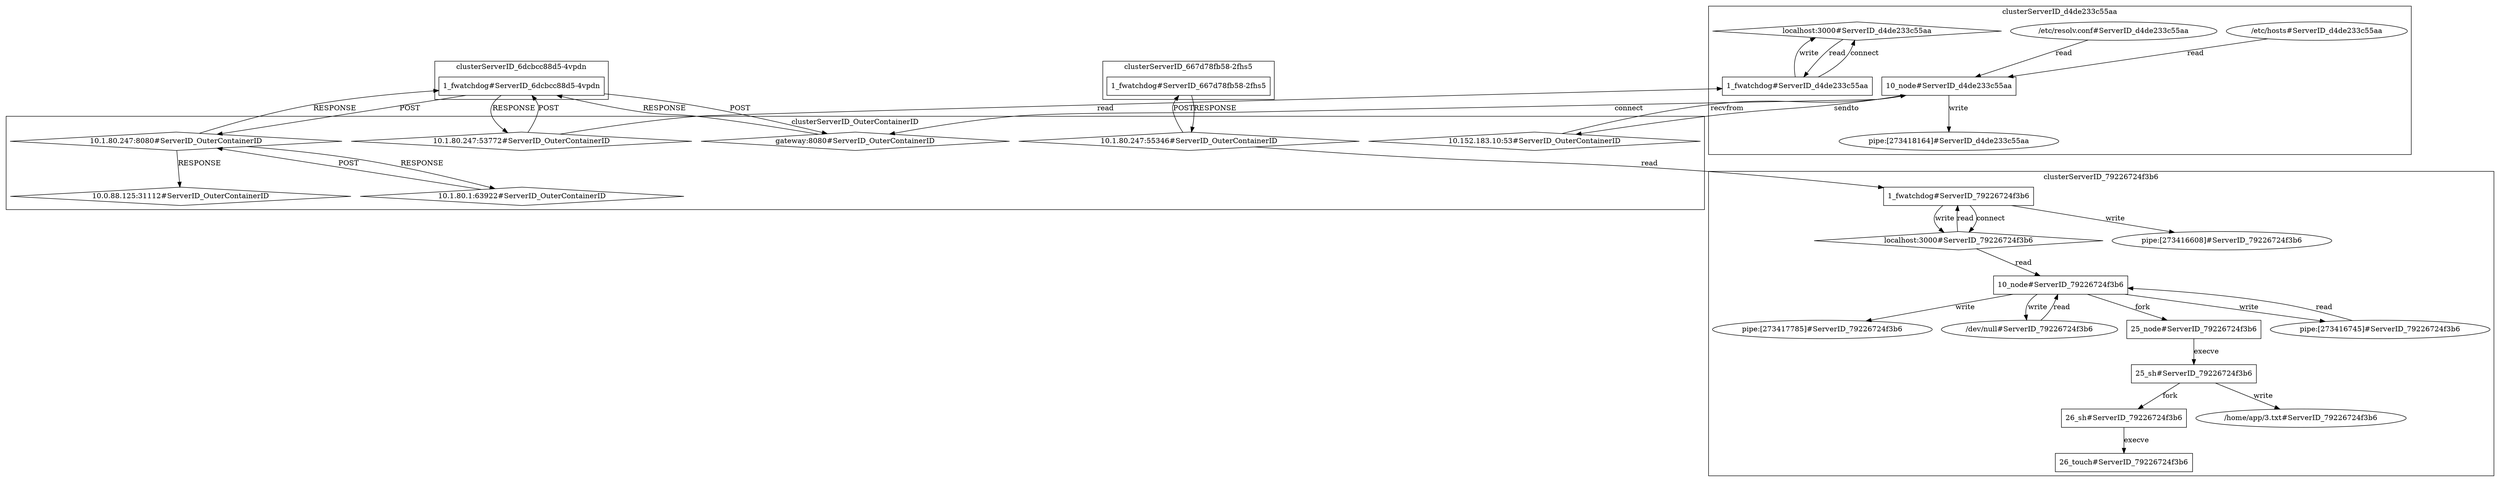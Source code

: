digraph G {
	"1_fwatchdog#ServerID_6dcbcc88d5-4vpdn"->"gateway:8080#ServerID_OuterContainerID"[ label="POST" ];
	"10.1.80.247:55346#ServerID_OuterContainerID"->"1_fwatchdog#ServerID_667d78fb58-2fhs5"[ label="POST" ];
	"localhost:3000#ServerID_d4de233c55aa"->"1_fwatchdog#ServerID_d4de233c55aa"[ label="read" ];
	"10.1.80.247:53772#ServerID_OuterContainerID"->"1_fwatchdog#ServerID_6dcbcc88d5-4vpdn"[ label="POST" ];
	"1_fwatchdog#ServerID_6dcbcc88d5-4vpdn"->"10.1.80.247:8080#ServerID_OuterContainerID"[ label="POST" ];
	"1_fwatchdog#ServerID_667d78fb58-2fhs5"->"10.1.80.247:55346#ServerID_OuterContainerID"[ label="RESPONSE" ];
	"gateway:8080#ServerID_OuterContainerID"->"1_fwatchdog#ServerID_6dcbcc88d5-4vpdn"[ label="RESPONSE" ];
	"10.1.80.247:8080#ServerID_OuterContainerID"->"1_fwatchdog#ServerID_6dcbcc88d5-4vpdn"[ label="RESPONSE" ];
	"1_fwatchdog#ServerID_d4de233c55aa"->"localhost:3000#ServerID_d4de233c55aa"[ label="connect" ];
	"1_fwatchdog#ServerID_6dcbcc88d5-4vpdn"->"10.1.80.247:53772#ServerID_OuterContainerID"[ label="RESPONSE" ];
	"1_fwatchdog#ServerID_d4de233c55aa"->"localhost:3000#ServerID_d4de233c55aa"[ label="write" ];
	"10.1.80.247:53772#ServerID_OuterContainerID"->"1_fwatchdog#ServerID_d4de233c55aa"[ label="read" ];
	"10_node#ServerID_d4de233c55aa"->"pipe:[273418164]#ServerID_d4de233c55aa"[ label="write" ];
	"/etc/hosts#ServerID_d4de233c55aa"->"10_node#ServerID_d4de233c55aa"[ label="read" ];
	"/etc/resolv.conf#ServerID_d4de233c55aa"->"10_node#ServerID_d4de233c55aa"[ label="read" ];
	"10_node#ServerID_d4de233c55aa"->"10.152.183.10:53#ServerID_OuterContainerID"[ label="sendto" ];
	"10.152.183.10:53#ServerID_OuterContainerID"->"10_node#ServerID_d4de233c55aa"[ label="recvfrom" ];
	"10_node#ServerID_d4de233c55aa"->"gateway:8080#ServerID_OuterContainerID"[ label="connect" ];
	"10.1.80.247:55346#ServerID_OuterContainerID"->"1_fwatchdog#ServerID_79226724f3b6"[ label="read" ];
	"1_fwatchdog#ServerID_79226724f3b6"->"localhost:3000#ServerID_79226724f3b6"[ label="connect" ];
	"localhost:3000#ServerID_79226724f3b6"->"1_fwatchdog#ServerID_79226724f3b6"[ label="read" ];
	"1_fwatchdog#ServerID_79226724f3b6"->"localhost:3000#ServerID_79226724f3b6"[ label="write" ];
	"localhost:3000#ServerID_79226724f3b6"->"10_node#ServerID_79226724f3b6"[ label="read" ];
	"10_node#ServerID_79226724f3b6"->"pipe:[273417785]#ServerID_79226724f3b6"[ label="write" ];
	"/dev/null#ServerID_79226724f3b6"->"10_node#ServerID_79226724f3b6"[ label="read" ];
	"pipe:[273416745]#ServerID_79226724f3b6"->"10_node#ServerID_79226724f3b6"[ label="read" ];
	"10_node#ServerID_79226724f3b6"->"25_node#ServerID_79226724f3b6"[ label="fork" ];
	"10_node#ServerID_79226724f3b6"->"pipe:[273416745]#ServerID_79226724f3b6"[ label="write" ];
	"25_node#ServerID_79226724f3b6"->"25_sh#ServerID_79226724f3b6"[ label="execve" ];
	"25_sh#ServerID_79226724f3b6"->"26_sh#ServerID_79226724f3b6"[ label="fork" ];
	"26_sh#ServerID_79226724f3b6"->"26_touch#ServerID_79226724f3b6"[ label="execve" ];
	"25_sh#ServerID_79226724f3b6"->"/home/app/3.txt#ServerID_79226724f3b6"[ label="write" ];
	"10_node#ServerID_79226724f3b6"->"/dev/null#ServerID_79226724f3b6"[ label="write" ];
	"1_fwatchdog#ServerID_79226724f3b6"->"pipe:[273416608]#ServerID_79226724f3b6"[ label="write" ];
	"10.1.80.1:63922#ServerID_OuterContainerID"->"10.1.80.247:8080#ServerID_OuterContainerID"[ label="POST" ];
	"10.1.80.247:8080#ServerID_OuterContainerID"->"10.1.80.1:63922#ServerID_OuterContainerID"[ label="RESPONSE" ];
	"10.1.80.247:8080#ServerID_OuterContainerID"->"10.0.88.125:31112#ServerID_OuterContainerID"[ label="RESPONSE" ];
	subgraph "clusterServerID_667d78fb58-2fhs5" {
	label="clusterServerID_667d78fb58-2fhs5";
	"1_fwatchdog#ServerID_667d78fb58-2fhs5" [ shape=box ];

}
;
	subgraph "clusterServerID_6dcbcc88d5-4vpdn" {
	label="clusterServerID_6dcbcc88d5-4vpdn";
	"1_fwatchdog#ServerID_6dcbcc88d5-4vpdn" [ shape=box ];

}
;
	subgraph "clusterServerID_79226724f3b6" {
	label="clusterServerID_79226724f3b6";
	"/dev/null#ServerID_79226724f3b6" [ shape=ellipse ];
	"/home/app/3.txt#ServerID_79226724f3b6" [ shape=ellipse ];
	"10_node#ServerID_79226724f3b6" [ shape=box ];
	"1_fwatchdog#ServerID_79226724f3b6" [ shape=box ];
	"25_node#ServerID_79226724f3b6" [ shape=box ];
	"25_sh#ServerID_79226724f3b6" [ shape=box ];
	"26_sh#ServerID_79226724f3b6" [ shape=box ];
	"26_touch#ServerID_79226724f3b6" [ shape=box ];
	"localhost:3000#ServerID_79226724f3b6" [ shape=diamond ];
	"pipe:[273416608]#ServerID_79226724f3b6" [ shape=ellipse ];
	"pipe:[273416745]#ServerID_79226724f3b6" [ shape=ellipse ];
	"pipe:[273417785]#ServerID_79226724f3b6" [ shape=ellipse ];

}
;
	subgraph "clusterServerID_OuterContainerID" {
	label="clusterServerID_OuterContainerID";
	"10.0.88.125:31112#ServerID_OuterContainerID" [ shape=diamond ];
	"10.1.80.1:63922#ServerID_OuterContainerID" [ shape=diamond ];
	"10.1.80.247:53772#ServerID_OuterContainerID" [ shape=diamond ];
	"10.1.80.247:55346#ServerID_OuterContainerID" [ shape=diamond ];
	"10.1.80.247:8080#ServerID_OuterContainerID" [ shape=diamond ];
	"10.152.183.10:53#ServerID_OuterContainerID" [ shape=diamond ];
	"gateway:8080#ServerID_OuterContainerID" [ shape=diamond ];

}
;
	subgraph "clusterServerID_d4de233c55aa" {
	label="clusterServerID_d4de233c55aa";
	"/etc/hosts#ServerID_d4de233c55aa" [ shape=ellipse ];
	"/etc/resolv.conf#ServerID_d4de233c55aa" [ shape=ellipse ];
	"10_node#ServerID_d4de233c55aa" [ shape=box ];
	"1_fwatchdog#ServerID_d4de233c55aa" [ shape=box ];
	"localhost:3000#ServerID_d4de233c55aa" [ shape=diamond ];
	"pipe:[273418164]#ServerID_d4de233c55aa" [ shape=ellipse ];

}
;

}
